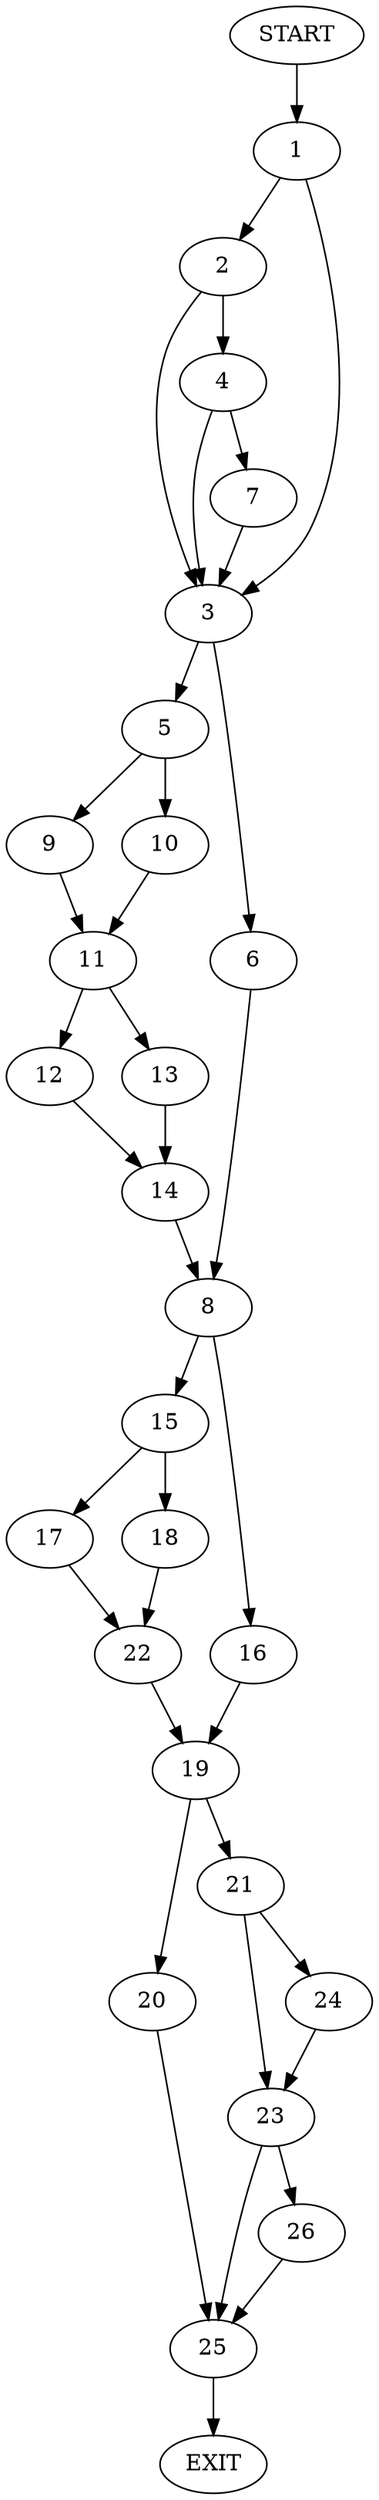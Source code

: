 digraph {
0 [label="START"]
27 [label="EXIT"]
0 -> 1
1 -> 2
1 -> 3
2 -> 3
2 -> 4
3 -> 5
3 -> 6
4 -> 7
4 -> 3
7 -> 3
6 -> 8
5 -> 9
5 -> 10
9 -> 11
10 -> 11
11 -> 12
11 -> 13
13 -> 14
12 -> 14
14 -> 8
8 -> 15
8 -> 16
15 -> 17
15 -> 18
16 -> 19
19 -> 20
19 -> 21
18 -> 22
17 -> 22
22 -> 19
21 -> 23
21 -> 24
20 -> 25
24 -> 23
23 -> 25
23 -> 26
25 -> 27
26 -> 25
}
